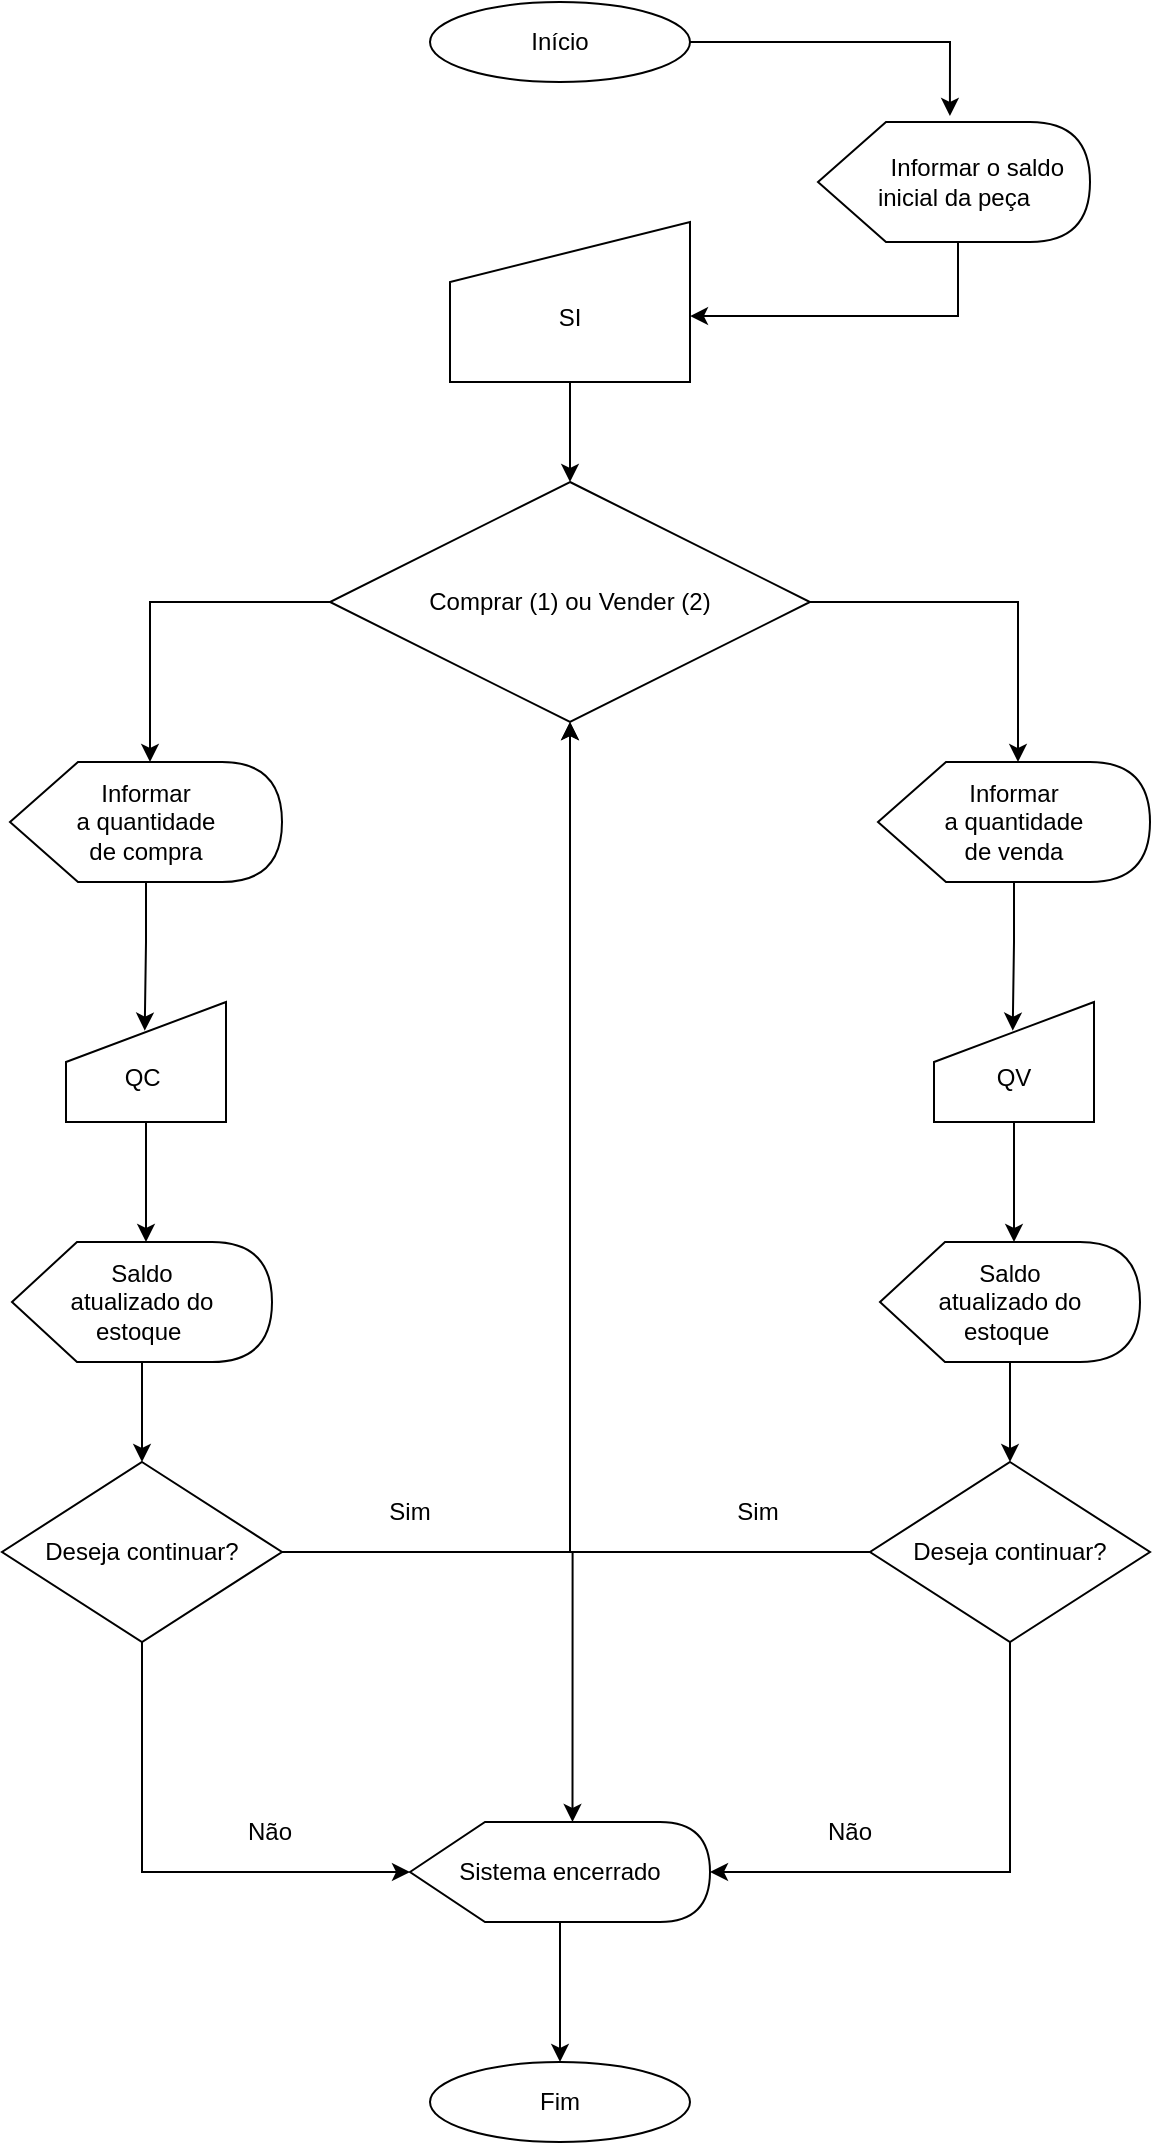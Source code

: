 <mxfile version="21.3.2" type="github">
  <diagram name="Página-1" id="qKS-7aK68ngBk1detBtj">
    <mxGraphModel dx="765" dy="426" grid="1" gridSize="10" guides="1" tooltips="1" connect="1" arrows="1" fold="1" page="1" pageScale="1" pageWidth="827" pageHeight="1169" math="0" shadow="0">
      <root>
        <mxCell id="0" />
        <mxCell id="1" parent="0" />
        <mxCell id="27WwCejkUaeuRzkv7HOE-5" style="edgeStyle=orthogonalEdgeStyle;rounded=0;orthogonalLoop=1;jettySize=auto;html=1;exitX=1;exitY=0.5;exitDx=0;exitDy=0;entryX=0.485;entryY=-0.05;entryDx=0;entryDy=0;entryPerimeter=0;" edge="1" parent="1" source="27WwCejkUaeuRzkv7HOE-2" target="27WwCejkUaeuRzkv7HOE-3">
          <mxGeometry relative="1" as="geometry" />
        </mxCell>
        <mxCell id="27WwCejkUaeuRzkv7HOE-2" value="Início" style="ellipse;whiteSpace=wrap;html=1;" vertex="1" parent="1">
          <mxGeometry x="280" y="20" width="130" height="40" as="geometry" />
        </mxCell>
        <mxCell id="27WwCejkUaeuRzkv7HOE-6" style="edgeStyle=orthogonalEdgeStyle;rounded=0;orthogonalLoop=1;jettySize=auto;html=1;exitX=0;exitY=0;exitDx=70;exitDy=60;exitPerimeter=0;entryX=1;entryY=0.588;entryDx=0;entryDy=0;entryPerimeter=0;" edge="1" parent="1" source="27WwCejkUaeuRzkv7HOE-3" target="27WwCejkUaeuRzkv7HOE-4">
          <mxGeometry relative="1" as="geometry" />
        </mxCell>
        <mxCell id="27WwCejkUaeuRzkv7HOE-3" value="&amp;nbsp; &amp;nbsp; &amp;nbsp; &amp;nbsp;Informar o saldo inicial da peça" style="shape=display;whiteSpace=wrap;html=1;" vertex="1" parent="1">
          <mxGeometry x="474" y="80" width="136" height="60" as="geometry" />
        </mxCell>
        <mxCell id="27WwCejkUaeuRzkv7HOE-8" style="edgeStyle=orthogonalEdgeStyle;rounded=0;orthogonalLoop=1;jettySize=auto;html=1;exitX=0.5;exitY=1;exitDx=0;exitDy=0;entryX=0.5;entryY=0;entryDx=0;entryDy=0;" edge="1" parent="1" source="27WwCejkUaeuRzkv7HOE-4" target="27WwCejkUaeuRzkv7HOE-7">
          <mxGeometry relative="1" as="geometry" />
        </mxCell>
        <mxCell id="27WwCejkUaeuRzkv7HOE-4" value="&lt;br&gt;SI" style="shape=manualInput;whiteSpace=wrap;html=1;" vertex="1" parent="1">
          <mxGeometry x="290" y="130" width="120" height="80" as="geometry" />
        </mxCell>
        <mxCell id="27WwCejkUaeuRzkv7HOE-36" style="edgeStyle=orthogonalEdgeStyle;rounded=0;orthogonalLoop=1;jettySize=auto;html=1;entryX=0;entryY=0;entryDx=70;entryDy=0;entryPerimeter=0;" edge="1" parent="1" source="27WwCejkUaeuRzkv7HOE-7" target="27WwCejkUaeuRzkv7HOE-32">
          <mxGeometry relative="1" as="geometry" />
        </mxCell>
        <mxCell id="27WwCejkUaeuRzkv7HOE-37" style="edgeStyle=orthogonalEdgeStyle;rounded=0;orthogonalLoop=1;jettySize=auto;html=1;entryX=0;entryY=0;entryDx=70;entryDy=0;entryPerimeter=0;" edge="1" parent="1" source="27WwCejkUaeuRzkv7HOE-7" target="27WwCejkUaeuRzkv7HOE-13">
          <mxGeometry relative="1" as="geometry" />
        </mxCell>
        <mxCell id="27WwCejkUaeuRzkv7HOE-7" value="Comprar (1) ou Vender (2)" style="rhombus;whiteSpace=wrap;html=1;" vertex="1" parent="1">
          <mxGeometry x="230" y="260" width="240" height="120" as="geometry" />
        </mxCell>
        <mxCell id="27WwCejkUaeuRzkv7HOE-28" style="edgeStyle=orthogonalEdgeStyle;rounded=0;orthogonalLoop=1;jettySize=auto;html=1;entryX=0.5;entryY=0;entryDx=0;entryDy=0;" edge="1" parent="1" source="27WwCejkUaeuRzkv7HOE-9" target="27WwCejkUaeuRzkv7HOE-27">
          <mxGeometry relative="1" as="geometry" />
        </mxCell>
        <mxCell id="27WwCejkUaeuRzkv7HOE-9" value="Saldo&lt;br&gt;atualizado do &lt;br&gt;estoque&amp;nbsp;" style="shape=display;whiteSpace=wrap;html=1;" vertex="1" parent="1">
          <mxGeometry x="71" y="640" width="130" height="60" as="geometry" />
        </mxCell>
        <mxCell id="27WwCejkUaeuRzkv7HOE-20" style="edgeStyle=orthogonalEdgeStyle;rounded=0;orthogonalLoop=1;jettySize=auto;html=1;entryX=0.492;entryY=0.239;entryDx=0;entryDy=0;entryPerimeter=0;" edge="1" parent="1" source="27WwCejkUaeuRzkv7HOE-13" target="27WwCejkUaeuRzkv7HOE-17">
          <mxGeometry relative="1" as="geometry" />
        </mxCell>
        <mxCell id="27WwCejkUaeuRzkv7HOE-13" value="Informar&lt;br&gt;a quantidade&lt;br&gt;de compra" style="shape=display;whiteSpace=wrap;html=1;" vertex="1" parent="1">
          <mxGeometry x="70" y="400" width="136" height="60" as="geometry" />
        </mxCell>
        <mxCell id="27WwCejkUaeuRzkv7HOE-26" style="edgeStyle=orthogonalEdgeStyle;rounded=0;orthogonalLoop=1;jettySize=auto;html=1;entryX=0.5;entryY=0;entryDx=0;entryDy=0;" edge="1" parent="1" source="27WwCejkUaeuRzkv7HOE-17">
          <mxGeometry relative="1" as="geometry">
            <mxPoint x="138" y="640" as="targetPoint" />
          </mxGeometry>
        </mxCell>
        <mxCell id="27WwCejkUaeuRzkv7HOE-17" value="&lt;br&gt;QC&amp;nbsp;" style="shape=manualInput;whiteSpace=wrap;html=1;" vertex="1" parent="1">
          <mxGeometry x="98" y="520" width="80" height="60" as="geometry" />
        </mxCell>
        <mxCell id="27WwCejkUaeuRzkv7HOE-38" style="edgeStyle=orthogonalEdgeStyle;rounded=0;orthogonalLoop=1;jettySize=auto;html=1;entryX=0.5;entryY=1;entryDx=0;entryDy=0;" edge="1" parent="1" source="27WwCejkUaeuRzkv7HOE-27" target="27WwCejkUaeuRzkv7HOE-7">
          <mxGeometry relative="1" as="geometry">
            <mxPoint x="340" y="630.0" as="targetPoint" />
          </mxGeometry>
        </mxCell>
        <mxCell id="27WwCejkUaeuRzkv7HOE-45" style="edgeStyle=orthogonalEdgeStyle;rounded=0;orthogonalLoop=1;jettySize=auto;html=1;entryX=0;entryY=0;entryDx=81.25;entryDy=0;entryPerimeter=0;" edge="1" parent="1" source="27WwCejkUaeuRzkv7HOE-27" target="27WwCejkUaeuRzkv7HOE-42">
          <mxGeometry relative="1" as="geometry" />
        </mxCell>
        <mxCell id="27WwCejkUaeuRzkv7HOE-27" value="Deseja continuar?" style="rhombus;whiteSpace=wrap;html=1;" vertex="1" parent="1">
          <mxGeometry x="66" y="750" width="140" height="90" as="geometry" />
        </mxCell>
        <mxCell id="27WwCejkUaeuRzkv7HOE-29" style="edgeStyle=orthogonalEdgeStyle;rounded=0;orthogonalLoop=1;jettySize=auto;html=1;entryX=0.5;entryY=0;entryDx=0;entryDy=0;" edge="1" parent="1" source="27WwCejkUaeuRzkv7HOE-30" target="27WwCejkUaeuRzkv7HOE-35">
          <mxGeometry relative="1" as="geometry" />
        </mxCell>
        <mxCell id="27WwCejkUaeuRzkv7HOE-30" value="Saldo&lt;br&gt;atualizado do &lt;br&gt;estoque&amp;nbsp;" style="shape=display;whiteSpace=wrap;html=1;" vertex="1" parent="1">
          <mxGeometry x="505" y="640" width="130" height="60" as="geometry" />
        </mxCell>
        <mxCell id="27WwCejkUaeuRzkv7HOE-31" style="edgeStyle=orthogonalEdgeStyle;rounded=0;orthogonalLoop=1;jettySize=auto;html=1;entryX=0.492;entryY=0.239;entryDx=0;entryDy=0;entryPerimeter=0;" edge="1" parent="1" source="27WwCejkUaeuRzkv7HOE-32" target="27WwCejkUaeuRzkv7HOE-34">
          <mxGeometry relative="1" as="geometry" />
        </mxCell>
        <mxCell id="27WwCejkUaeuRzkv7HOE-32" value="Informar&lt;br&gt;a quantidade &lt;br&gt;de&amp;nbsp;venda" style="shape=display;whiteSpace=wrap;html=1;" vertex="1" parent="1">
          <mxGeometry x="504" y="400" width="136" height="60" as="geometry" />
        </mxCell>
        <mxCell id="27WwCejkUaeuRzkv7HOE-33" style="edgeStyle=orthogonalEdgeStyle;rounded=0;orthogonalLoop=1;jettySize=auto;html=1;entryX=0.5;entryY=0;entryDx=0;entryDy=0;" edge="1" parent="1" source="27WwCejkUaeuRzkv7HOE-34">
          <mxGeometry relative="1" as="geometry">
            <mxPoint x="572" y="640" as="targetPoint" />
          </mxGeometry>
        </mxCell>
        <mxCell id="27WwCejkUaeuRzkv7HOE-34" value="&lt;br&gt;QV" style="shape=manualInput;whiteSpace=wrap;html=1;" vertex="1" parent="1">
          <mxGeometry x="532" y="520" width="80" height="60" as="geometry" />
        </mxCell>
        <mxCell id="27WwCejkUaeuRzkv7HOE-39" style="edgeStyle=orthogonalEdgeStyle;rounded=0;orthogonalLoop=1;jettySize=auto;html=1;entryX=0.5;entryY=1;entryDx=0;entryDy=0;" edge="1" parent="1" source="27WwCejkUaeuRzkv7HOE-35" target="27WwCejkUaeuRzkv7HOE-7">
          <mxGeometry relative="1" as="geometry">
            <mxPoint x="350.0" y="390" as="targetPoint" />
          </mxGeometry>
        </mxCell>
        <mxCell id="27WwCejkUaeuRzkv7HOE-46" style="edgeStyle=orthogonalEdgeStyle;rounded=0;orthogonalLoop=1;jettySize=auto;html=1;entryX=0;entryY=0.5;entryDx=0;entryDy=0;entryPerimeter=0;exitX=0.5;exitY=1;exitDx=0;exitDy=0;" edge="1" parent="1" source="27WwCejkUaeuRzkv7HOE-27" target="27WwCejkUaeuRzkv7HOE-42">
          <mxGeometry relative="1" as="geometry">
            <Array as="points">
              <mxPoint x="136" y="955" />
            </Array>
          </mxGeometry>
        </mxCell>
        <mxCell id="27WwCejkUaeuRzkv7HOE-47" style="edgeStyle=orthogonalEdgeStyle;rounded=0;orthogonalLoop=1;jettySize=auto;html=1;entryX=1;entryY=0.5;entryDx=0;entryDy=0;entryPerimeter=0;exitX=0.5;exitY=1;exitDx=0;exitDy=0;" edge="1" parent="1" source="27WwCejkUaeuRzkv7HOE-35" target="27WwCejkUaeuRzkv7HOE-42">
          <mxGeometry relative="1" as="geometry">
            <Array as="points">
              <mxPoint x="570" y="955" />
            </Array>
          </mxGeometry>
        </mxCell>
        <mxCell id="27WwCejkUaeuRzkv7HOE-35" value="Deseja continuar?" style="rhombus;whiteSpace=wrap;html=1;" vertex="1" parent="1">
          <mxGeometry x="500" y="750" width="140" height="90" as="geometry" />
        </mxCell>
        <mxCell id="27WwCejkUaeuRzkv7HOE-40" value="Sim" style="text;strokeColor=none;align=center;fillColor=none;html=1;verticalAlign=middle;whiteSpace=wrap;rounded=0;" vertex="1" parent="1">
          <mxGeometry x="240" y="760" width="60" height="30" as="geometry" />
        </mxCell>
        <mxCell id="27WwCejkUaeuRzkv7HOE-41" value="Sim" style="text;strokeColor=none;align=center;fillColor=none;html=1;verticalAlign=middle;whiteSpace=wrap;rounded=0;" vertex="1" parent="1">
          <mxGeometry x="414" y="760" width="60" height="30" as="geometry" />
        </mxCell>
        <mxCell id="27WwCejkUaeuRzkv7HOE-44" style="edgeStyle=orthogonalEdgeStyle;rounded=0;orthogonalLoop=1;jettySize=auto;html=1;" edge="1" parent="1" source="27WwCejkUaeuRzkv7HOE-42" target="27WwCejkUaeuRzkv7HOE-43">
          <mxGeometry relative="1" as="geometry" />
        </mxCell>
        <mxCell id="27WwCejkUaeuRzkv7HOE-42" value="Sistema encerrado" style="shape=display;whiteSpace=wrap;html=1;" vertex="1" parent="1">
          <mxGeometry x="270" y="930" width="150" height="50" as="geometry" />
        </mxCell>
        <mxCell id="27WwCejkUaeuRzkv7HOE-43" value="Fim" style="ellipse;whiteSpace=wrap;html=1;" vertex="1" parent="1">
          <mxGeometry x="280" y="1050" width="130" height="40" as="geometry" />
        </mxCell>
        <mxCell id="27WwCejkUaeuRzkv7HOE-48" value="Não" style="text;strokeColor=none;align=center;fillColor=none;html=1;verticalAlign=middle;whiteSpace=wrap;rounded=0;" vertex="1" parent="1">
          <mxGeometry x="170" y="920" width="60" height="30" as="geometry" />
        </mxCell>
        <mxCell id="27WwCejkUaeuRzkv7HOE-49" value="Não" style="text;strokeColor=none;align=center;fillColor=none;html=1;verticalAlign=middle;whiteSpace=wrap;rounded=0;" vertex="1" parent="1">
          <mxGeometry x="460" y="920" width="60" height="30" as="geometry" />
        </mxCell>
      </root>
    </mxGraphModel>
  </diagram>
</mxfile>
